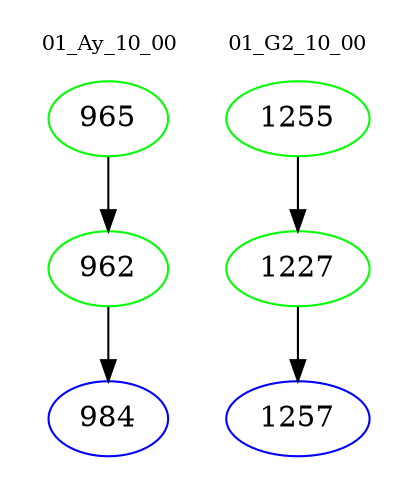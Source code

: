 digraph{
subgraph cluster_0 {
color = white
label = "01_Ay_10_00";
fontsize=10;
T0_965 [label="965", color="green"]
T0_965 -> T0_962 [color="black"]
T0_962 [label="962", color="green"]
T0_962 -> T0_984 [color="black"]
T0_984 [label="984", color="blue"]
}
subgraph cluster_1 {
color = white
label = "01_G2_10_00";
fontsize=10;
T1_1255 [label="1255", color="green"]
T1_1255 -> T1_1227 [color="black"]
T1_1227 [label="1227", color="green"]
T1_1227 -> T1_1257 [color="black"]
T1_1257 [label="1257", color="blue"]
}
}
